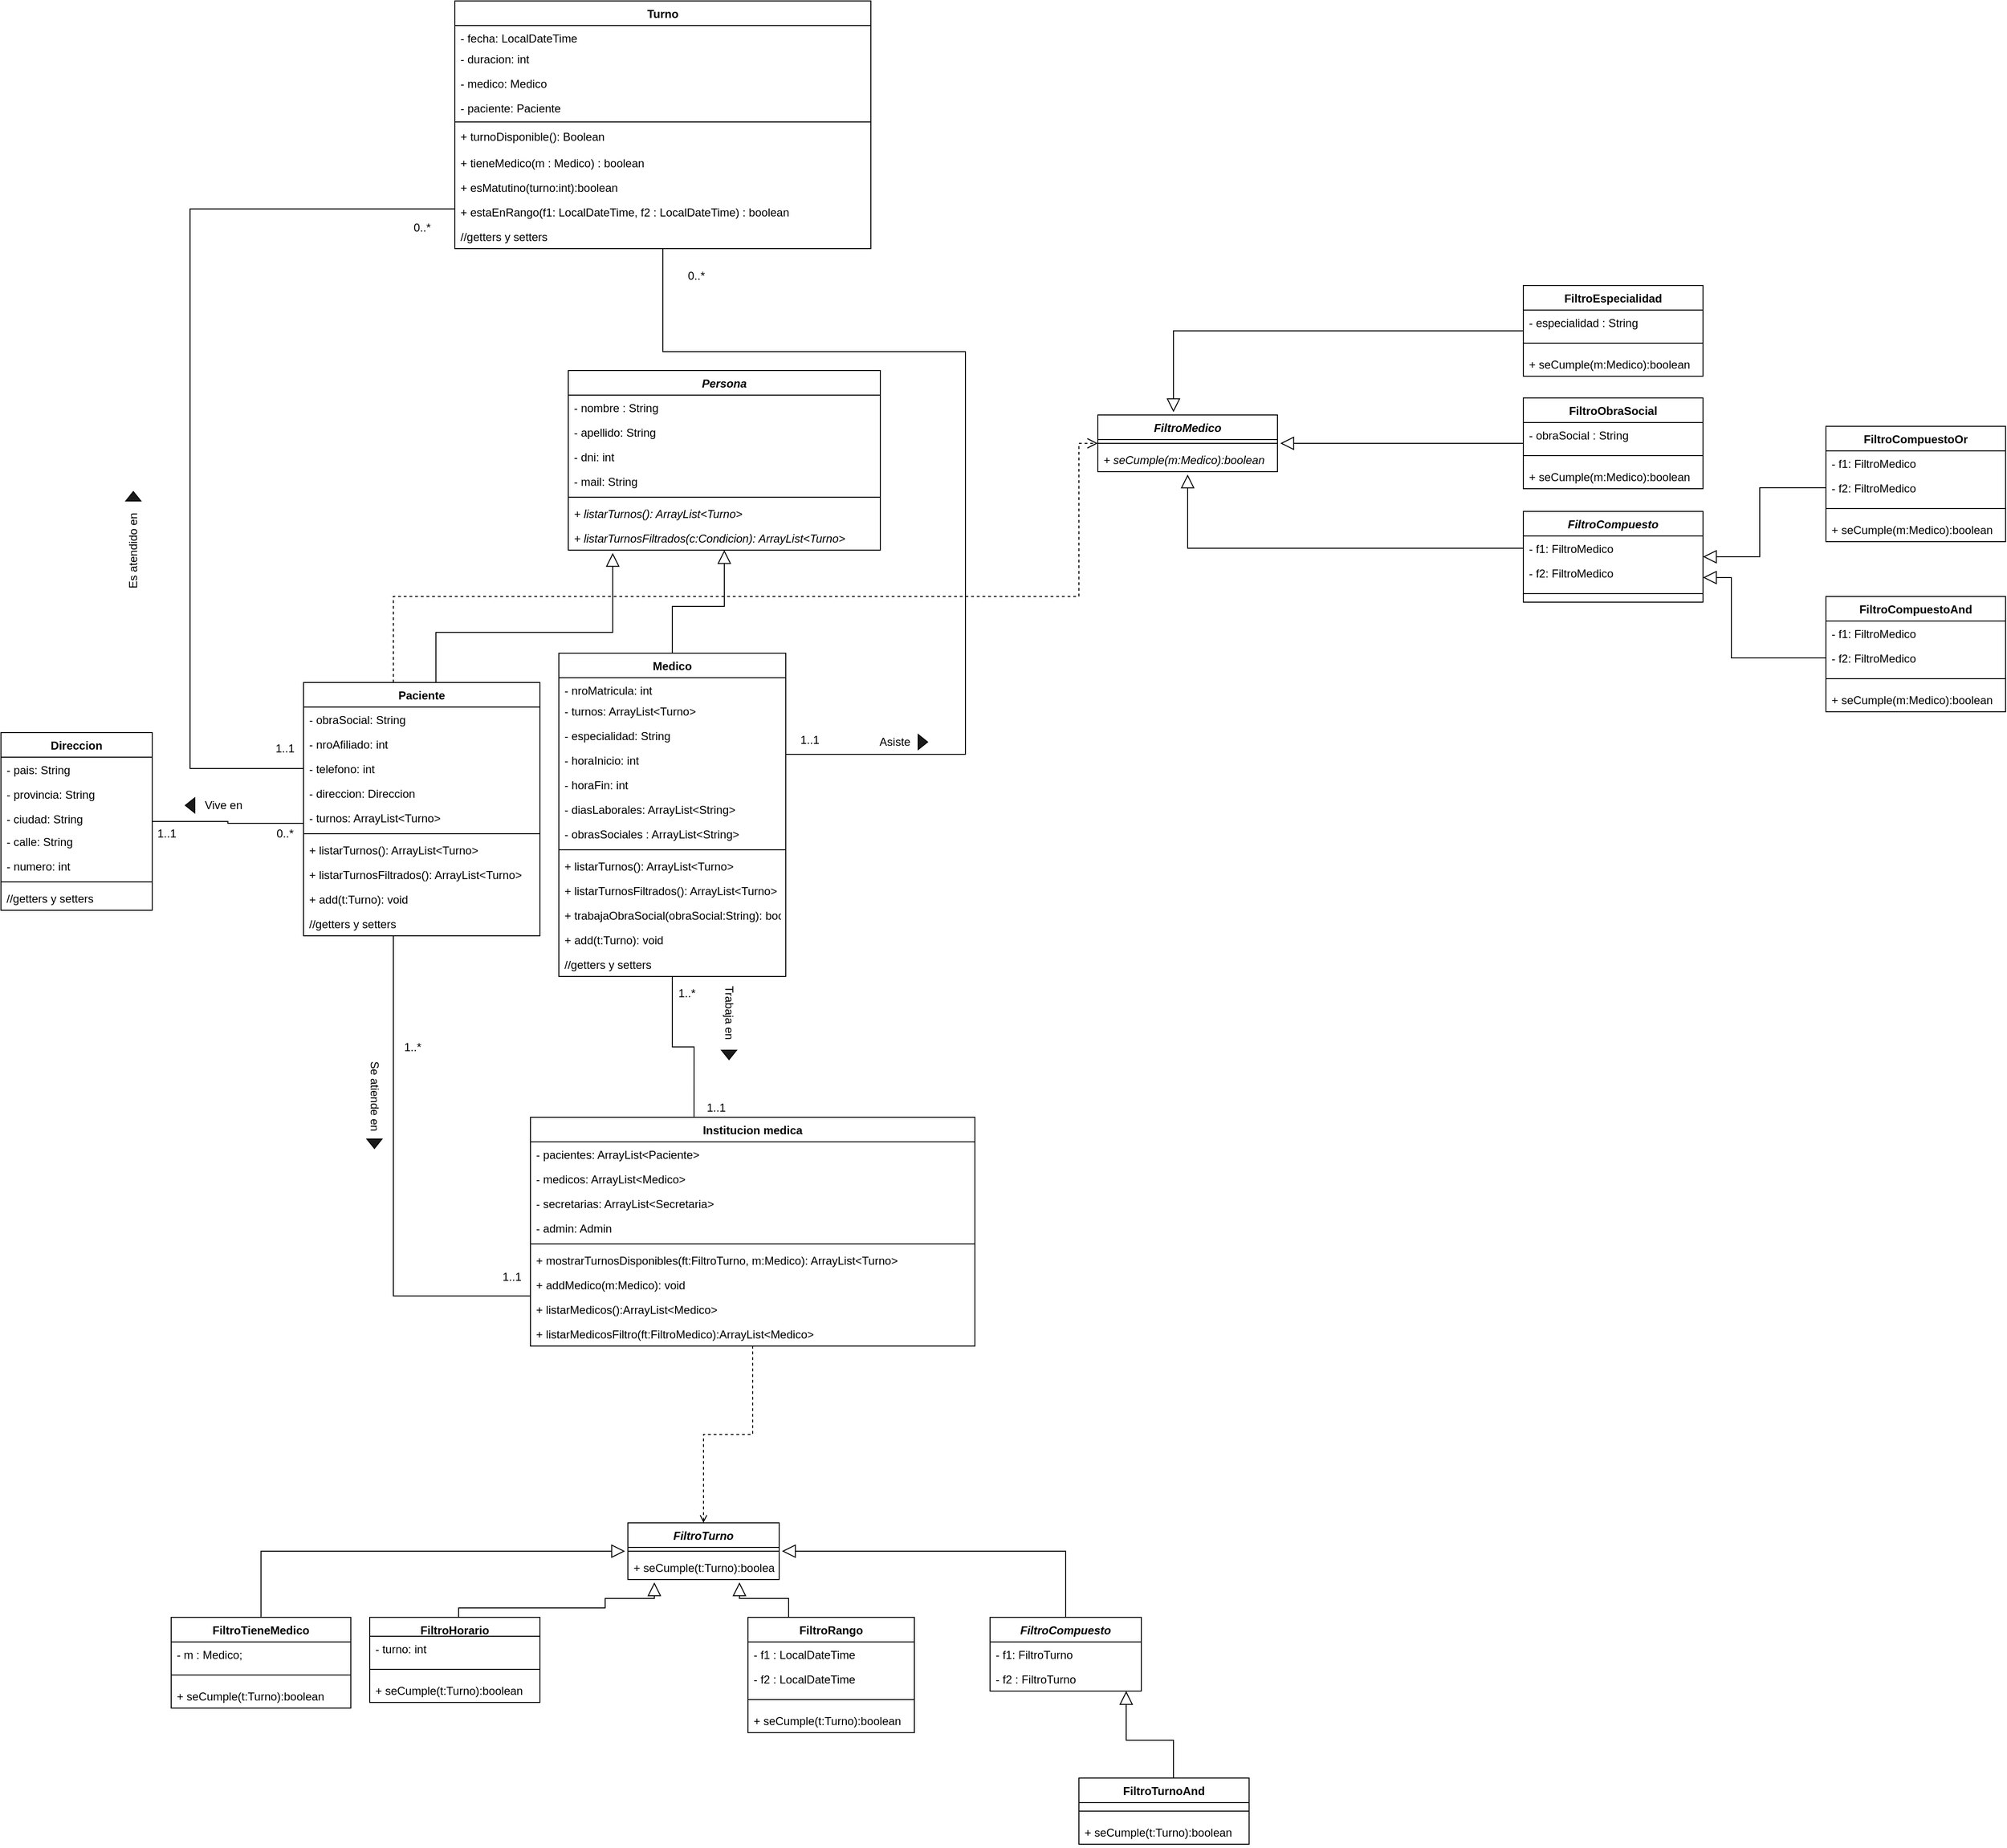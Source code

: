 <mxfile version="19.0.0" type="device"><diagram id="cJiB-IDNyukGRWWoUeCB" name="Page-1"><mxGraphModel dx="868" dy="2763" grid="1" gridSize="10" guides="1" tooltips="1" connect="1" arrows="1" fold="1" page="1" pageScale="1" pageWidth="827" pageHeight="1169" math="0" shadow="0"><root><mxCell id="0"/><mxCell id="1" parent="0"/><mxCell id="bjw7EigKo9_n3ye77Zrh-1" style="edgeStyle=orthogonalEdgeStyle;rounded=0;orthogonalLoop=1;jettySize=auto;html=1;endArrow=none;endFill=0;" edge="1" parent="1" source="bjw7EigKo9_n3ye77Zrh-3" target="bjw7EigKo9_n3ye77Zrh-27"><mxGeometry relative="1" as="geometry"><Array as="points"><mxPoint x="425" y="90"/></Array></mxGeometry></mxCell><mxCell id="bjw7EigKo9_n3ye77Zrh-2" style="edgeStyle=orthogonalEdgeStyle;rounded=0;orthogonalLoop=1;jettySize=auto;html=1;startArrow=none;startFill=0;endArrow=open;endFill=0;endSize=9;sourcePerimeterSpacing=0;targetPerimeterSpacing=0;strokeWidth=1;dashed=1;" edge="1" parent="1" source="bjw7EigKo9_n3ye77Zrh-3" target="bjw7EigKo9_n3ye77Zrh-98"><mxGeometry relative="1" as="geometry"><Array as="points"><mxPoint x="425" y="-650"/><mxPoint x="1150" y="-650"/><mxPoint x="1150" y="-812"/></Array></mxGeometry></mxCell><mxCell id="bjw7EigKo9_n3ye77Zrh-3" value="Paciente" style="swimlane;fontStyle=1;align=center;verticalAlign=top;childLayout=stackLayout;horizontal=1;startSize=26;horizontalStack=0;resizeParent=1;resizeParentMax=0;resizeLast=0;collapsible=1;marginBottom=0;" vertex="1" parent="1"><mxGeometry x="330" y="-559" width="250" height="268" as="geometry"/></mxCell><mxCell id="bjw7EigKo9_n3ye77Zrh-4" value="- obraSocial: String" style="text;strokeColor=none;fillColor=none;align=left;verticalAlign=top;spacingLeft=4;spacingRight=4;overflow=hidden;rotatable=0;points=[[0,0.5],[1,0.5]];portConstraint=eastwest;" vertex="1" parent="bjw7EigKo9_n3ye77Zrh-3"><mxGeometry y="26" width="250" height="26" as="geometry"/></mxCell><mxCell id="bjw7EigKo9_n3ye77Zrh-5" value="- nroAfiliado: int" style="text;strokeColor=none;fillColor=none;align=left;verticalAlign=top;spacingLeft=4;spacingRight=4;overflow=hidden;rotatable=0;points=[[0,0.5],[1,0.5]];portConstraint=eastwest;" vertex="1" parent="bjw7EigKo9_n3ye77Zrh-3"><mxGeometry y="52" width="250" height="26" as="geometry"/></mxCell><mxCell id="bjw7EigKo9_n3ye77Zrh-6" value="- telefono: int" style="text;strokeColor=none;fillColor=none;align=left;verticalAlign=top;spacingLeft=4;spacingRight=4;overflow=hidden;rotatable=0;points=[[0,0.5],[1,0.5]];portConstraint=eastwest;" vertex="1" parent="bjw7EigKo9_n3ye77Zrh-3"><mxGeometry y="78" width="250" height="26" as="geometry"/></mxCell><mxCell id="bjw7EigKo9_n3ye77Zrh-7" value="- direccion: Direccion" style="text;strokeColor=none;fillColor=none;align=left;verticalAlign=top;spacingLeft=4;spacingRight=4;overflow=hidden;rotatable=0;points=[[0,0.5],[1,0.5]];portConstraint=eastwest;" vertex="1" parent="bjw7EigKo9_n3ye77Zrh-3"><mxGeometry y="104" width="250" height="26" as="geometry"/></mxCell><mxCell id="bjw7EigKo9_n3ye77Zrh-8" value="- turnos: ArrayList&lt;Turno&gt;" style="text;strokeColor=none;fillColor=none;align=left;verticalAlign=top;spacingLeft=4;spacingRight=4;overflow=hidden;rotatable=0;points=[[0,0.5],[1,0.5]];portConstraint=eastwest;" vertex="1" parent="bjw7EigKo9_n3ye77Zrh-3"><mxGeometry y="130" width="250" height="26" as="geometry"/></mxCell><mxCell id="bjw7EigKo9_n3ye77Zrh-9" value="" style="line;strokeWidth=1;fillColor=none;align=left;verticalAlign=middle;spacingTop=-1;spacingLeft=3;spacingRight=3;rotatable=0;labelPosition=right;points=[];portConstraint=eastwest;" vertex="1" parent="bjw7EigKo9_n3ye77Zrh-3"><mxGeometry y="156" width="250" height="8" as="geometry"/></mxCell><mxCell id="bjw7EigKo9_n3ye77Zrh-10" value="+ listarTurnos(): ArrayList&lt;Turno&gt;" style="text;strokeColor=none;fillColor=none;align=left;verticalAlign=top;spacingLeft=4;spacingRight=4;overflow=hidden;rotatable=0;points=[[0,0.5],[1,0.5]];portConstraint=eastwest;" vertex="1" parent="bjw7EigKo9_n3ye77Zrh-3"><mxGeometry y="164" width="250" height="26" as="geometry"/></mxCell><mxCell id="bjw7EigKo9_n3ye77Zrh-11" value="+ listarTurnosFiltrados(): ArrayList&lt;Turno&gt;" style="text;strokeColor=none;fillColor=none;align=left;verticalAlign=top;spacingLeft=4;spacingRight=4;overflow=hidden;rotatable=0;points=[[0,0.5],[1,0.5]];portConstraint=eastwest;" vertex="1" parent="bjw7EigKo9_n3ye77Zrh-3"><mxGeometry y="190" width="250" height="26" as="geometry"/></mxCell><mxCell id="bjw7EigKo9_n3ye77Zrh-16" value="+ add(t:Turno): void" style="text;strokeColor=none;fillColor=none;align=left;verticalAlign=top;spacingLeft=4;spacingRight=4;overflow=hidden;rotatable=0;points=[[0,0.5],[1,0.5]];portConstraint=eastwest;" vertex="1" parent="bjw7EigKo9_n3ye77Zrh-3"><mxGeometry y="216" width="250" height="26" as="geometry"/></mxCell><mxCell id="bjw7EigKo9_n3ye77Zrh-17" value="//getters y setters" style="text;strokeColor=none;fillColor=none;align=left;verticalAlign=top;spacingLeft=4;spacingRight=4;overflow=hidden;rotatable=0;points=[[0,0.5],[1,0.5]];portConstraint=eastwest;" vertex="1" parent="bjw7EigKo9_n3ye77Zrh-3"><mxGeometry y="242" width="250" height="26" as="geometry"/></mxCell><mxCell id="bjw7EigKo9_n3ye77Zrh-18" style="edgeStyle=orthogonalEdgeStyle;rounded=0;orthogonalLoop=1;jettySize=auto;html=1;exitX=0.5;exitY=1;exitDx=0;exitDy=0;entryX=0.5;entryY=0;entryDx=0;entryDy=0;endArrow=none;endFill=0;startArrow=block;startFill=0;sourcePerimeterSpacing=3;startSize=12;" edge="1" parent="1" source="bjw7EigKo9_n3ye77Zrh-19" target="bjw7EigKo9_n3ye77Zrh-41"><mxGeometry relative="1" as="geometry"/></mxCell><mxCell id="bjw7EigKo9_n3ye77Zrh-19" value="Persona" style="swimlane;fontStyle=3;align=center;verticalAlign=top;childLayout=stackLayout;horizontal=1;startSize=26;horizontalStack=0;resizeParent=1;resizeParentMax=0;resizeLast=0;collapsible=1;marginBottom=0;" vertex="1" parent="1"><mxGeometry x="610" y="-889" width="330" height="190" as="geometry"/></mxCell><mxCell id="bjw7EigKo9_n3ye77Zrh-20" value="- nombre : String" style="text;strokeColor=none;fillColor=none;align=left;verticalAlign=top;spacingLeft=4;spacingRight=4;overflow=hidden;rotatable=0;points=[[0,0.5],[1,0.5]];portConstraint=eastwest;" vertex="1" parent="bjw7EigKo9_n3ye77Zrh-19"><mxGeometry y="26" width="330" height="26" as="geometry"/></mxCell><mxCell id="bjw7EigKo9_n3ye77Zrh-21" value="- apellido: String" style="text;strokeColor=none;fillColor=none;align=left;verticalAlign=top;spacingLeft=4;spacingRight=4;overflow=hidden;rotatable=0;points=[[0,0.5],[1,0.5]];portConstraint=eastwest;" vertex="1" parent="bjw7EigKo9_n3ye77Zrh-19"><mxGeometry y="52" width="330" height="26" as="geometry"/></mxCell><mxCell id="bjw7EigKo9_n3ye77Zrh-22" value="- dni: int" style="text;strokeColor=none;fillColor=none;align=left;verticalAlign=top;spacingLeft=4;spacingRight=4;overflow=hidden;rotatable=0;points=[[0,0.5],[1,0.5]];portConstraint=eastwest;" vertex="1" parent="bjw7EigKo9_n3ye77Zrh-19"><mxGeometry y="78" width="330" height="26" as="geometry"/></mxCell><mxCell id="bjw7EigKo9_n3ye77Zrh-23" value="- mail: String" style="text;strokeColor=none;fillColor=none;align=left;verticalAlign=top;spacingLeft=4;spacingRight=4;overflow=hidden;rotatable=0;points=[[0,0.5],[1,0.5]];portConstraint=eastwest;" vertex="1" parent="bjw7EigKo9_n3ye77Zrh-19"><mxGeometry y="104" width="330" height="26" as="geometry"/></mxCell><mxCell id="bjw7EigKo9_n3ye77Zrh-24" value="" style="line;strokeWidth=1;fillColor=none;align=left;verticalAlign=middle;spacingTop=-1;spacingLeft=3;spacingRight=3;rotatable=0;labelPosition=right;points=[];portConstraint=eastwest;" vertex="1" parent="bjw7EigKo9_n3ye77Zrh-19"><mxGeometry y="130" width="330" height="8" as="geometry"/></mxCell><mxCell id="bjw7EigKo9_n3ye77Zrh-25" value="+ listarTurnos(): ArrayList&lt;Turno&gt;" style="text;strokeColor=none;fillColor=none;align=left;verticalAlign=top;spacingLeft=4;spacingRight=4;overflow=hidden;rotatable=0;points=[[0,0.5],[1,0.5]];portConstraint=eastwest;fontStyle=2" vertex="1" parent="bjw7EigKo9_n3ye77Zrh-19"><mxGeometry y="138" width="330" height="26" as="geometry"/></mxCell><mxCell id="bjw7EigKo9_n3ye77Zrh-26" value="+ listarTurnosFiltrados(c:Condicion): ArrayList&lt;Turno&gt;" style="text;strokeColor=none;fillColor=none;align=left;verticalAlign=top;spacingLeft=4;spacingRight=4;overflow=hidden;rotatable=0;points=[[0,0.5],[1,0.5]];portConstraint=eastwest;fontStyle=2" vertex="1" parent="bjw7EigKo9_n3ye77Zrh-19"><mxGeometry y="164" width="330" height="26" as="geometry"/></mxCell><mxCell id="bjw7EigKo9_n3ye77Zrh-27" value="Institucion medica" style="swimlane;fontStyle=1;align=center;verticalAlign=top;childLayout=stackLayout;horizontal=1;startSize=26;horizontalStack=0;resizeParent=1;resizeParentMax=0;resizeLast=0;collapsible=1;marginBottom=0;" vertex="1" parent="1"><mxGeometry x="570" y="-99" width="470" height="242" as="geometry"><mxRectangle x="500" y="140" width="140" height="26" as="alternateBounds"/></mxGeometry></mxCell><mxCell id="bjw7EigKo9_n3ye77Zrh-28" value="- pacientes: ArrayList&lt;Paciente&gt;" style="text;strokeColor=none;fillColor=none;align=left;verticalAlign=top;spacingLeft=4;spacingRight=4;overflow=hidden;rotatable=0;points=[[0,0.5],[1,0.5]];portConstraint=eastwest;" vertex="1" parent="bjw7EigKo9_n3ye77Zrh-27"><mxGeometry y="26" width="470" height="26" as="geometry"/></mxCell><mxCell id="bjw7EigKo9_n3ye77Zrh-29" value="- medicos: ArrayList&lt;Medico&gt;" style="text;strokeColor=none;fillColor=none;align=left;verticalAlign=top;spacingLeft=4;spacingRight=4;overflow=hidden;rotatable=0;points=[[0,0.5],[1,0.5]];portConstraint=eastwest;" vertex="1" parent="bjw7EigKo9_n3ye77Zrh-27"><mxGeometry y="52" width="470" height="26" as="geometry"/></mxCell><mxCell id="bjw7EigKo9_n3ye77Zrh-30" value="- secretarias: ArrayList&lt;Secretaria&gt;" style="text;strokeColor=none;fillColor=none;align=left;verticalAlign=top;spacingLeft=4;spacingRight=4;overflow=hidden;rotatable=0;points=[[0,0.5],[1,0.5]];portConstraint=eastwest;" vertex="1" parent="bjw7EigKo9_n3ye77Zrh-27"><mxGeometry y="78" width="470" height="26" as="geometry"/></mxCell><mxCell id="bjw7EigKo9_n3ye77Zrh-31" value="- admin: Admin" style="text;strokeColor=none;fillColor=none;align=left;verticalAlign=top;spacingLeft=4;spacingRight=4;overflow=hidden;rotatable=0;points=[[0,0.5],[1,0.5]];portConstraint=eastwest;" vertex="1" parent="bjw7EigKo9_n3ye77Zrh-27"><mxGeometry y="104" width="470" height="26" as="geometry"/></mxCell><mxCell id="bjw7EigKo9_n3ye77Zrh-32" value="" style="line;strokeWidth=1;fillColor=none;align=left;verticalAlign=middle;spacingTop=-1;spacingLeft=3;spacingRight=3;rotatable=0;labelPosition=right;points=[];portConstraint=eastwest;" vertex="1" parent="bjw7EigKo9_n3ye77Zrh-27"><mxGeometry y="130" width="470" height="8" as="geometry"/></mxCell><mxCell id="bjw7EigKo9_n3ye77Zrh-34" value="+ mostrarTurnosDisponibles(ft:FiltroTurno, m:Medico): ArrayList&lt;Turno&gt;" style="text;strokeColor=none;fillColor=none;align=left;verticalAlign=top;spacingLeft=4;spacingRight=4;overflow=hidden;rotatable=0;points=[[0,0.5],[1,0.5]];portConstraint=eastwest;" vertex="1" parent="bjw7EigKo9_n3ye77Zrh-27"><mxGeometry y="138" width="470" height="26" as="geometry"/></mxCell><mxCell id="bjw7EigKo9_n3ye77Zrh-35" value="+ addMedico(m:Medico): void" style="text;strokeColor=none;fillColor=none;align=left;verticalAlign=top;spacingLeft=4;spacingRight=4;overflow=hidden;rotatable=0;points=[[0,0.5],[1,0.5]];portConstraint=eastwest;" vertex="1" parent="bjw7EigKo9_n3ye77Zrh-27"><mxGeometry y="164" width="470" height="26" as="geometry"/></mxCell><mxCell id="bjw7EigKo9_n3ye77Zrh-37" value="+ listarMedicos():ArrayList&lt;Medico&gt;" style="text;strokeColor=none;fillColor=none;align=left;verticalAlign=top;spacingLeft=4;spacingRight=4;overflow=hidden;rotatable=0;points=[[0,0.5],[1,0.5]];portConstraint=eastwest;" vertex="1" parent="bjw7EigKo9_n3ye77Zrh-27"><mxGeometry y="190" width="470" height="26" as="geometry"/></mxCell><mxCell id="bjw7EigKo9_n3ye77Zrh-38" value="+ listarMedicosFiltro(ft:FiltroMedico):ArrayList&lt;Medico&gt;" style="text;strokeColor=none;fillColor=none;align=left;verticalAlign=top;spacingLeft=4;spacingRight=4;overflow=hidden;rotatable=0;points=[[0,0.5],[1,0.5]];portConstraint=eastwest;" vertex="1" parent="bjw7EigKo9_n3ye77Zrh-27"><mxGeometry y="216" width="470" height="26" as="geometry"/></mxCell><mxCell id="bjw7EigKo9_n3ye77Zrh-40" style="edgeStyle=orthogonalEdgeStyle;rounded=0;orthogonalLoop=1;jettySize=auto;html=1;endArrow=none;endFill=0;entryX=0.368;entryY=0;entryDx=0;entryDy=0;entryPerimeter=0;" edge="1" parent="1" source="bjw7EigKo9_n3ye77Zrh-41" target="bjw7EigKo9_n3ye77Zrh-27"><mxGeometry relative="1" as="geometry"><mxPoint x="710" y="-149" as="targetPoint"/></mxGeometry></mxCell><mxCell id="bjw7EigKo9_n3ye77Zrh-41" value="Medico" style="swimlane;fontStyle=1;align=center;verticalAlign=top;childLayout=stackLayout;horizontal=1;startSize=26;horizontalStack=0;resizeParent=1;resizeParentMax=0;resizeLast=0;collapsible=1;marginBottom=0;" vertex="1" parent="1"><mxGeometry x="600" y="-590" width="240" height="342" as="geometry"/></mxCell><mxCell id="bjw7EigKo9_n3ye77Zrh-42" value="- nroMatricula: int" style="text;strokeColor=none;fillColor=none;align=left;verticalAlign=top;spacingLeft=4;spacingRight=4;overflow=hidden;rotatable=0;points=[[0,0.5],[1,0.5]];portConstraint=eastwest;" vertex="1" parent="bjw7EigKo9_n3ye77Zrh-41"><mxGeometry y="26" width="240" height="22" as="geometry"/></mxCell><mxCell id="bjw7EigKo9_n3ye77Zrh-43" value="- turnos: ArrayList&lt;Turno&gt;" style="text;strokeColor=none;fillColor=none;align=left;verticalAlign=top;spacingLeft=4;spacingRight=4;overflow=hidden;rotatable=0;points=[[0,0.5],[1,0.5]];portConstraint=eastwest;" vertex="1" parent="bjw7EigKo9_n3ye77Zrh-41"><mxGeometry y="48" width="240" height="26" as="geometry"/></mxCell><mxCell id="bjw7EigKo9_n3ye77Zrh-44" value="- especialidad: String" style="text;strokeColor=none;fillColor=none;align=left;verticalAlign=top;spacingLeft=4;spacingRight=4;overflow=hidden;rotatable=0;points=[[0,0.5],[1,0.5]];portConstraint=eastwest;" vertex="1" parent="bjw7EigKo9_n3ye77Zrh-41"><mxGeometry y="74" width="240" height="26" as="geometry"/></mxCell><mxCell id="bjw7EigKo9_n3ye77Zrh-45" value="- horaInicio: int" style="text;strokeColor=none;fillColor=none;align=left;verticalAlign=top;spacingLeft=4;spacingRight=4;overflow=hidden;rotatable=0;points=[[0,0.5],[1,0.5]];portConstraint=eastwest;" vertex="1" parent="bjw7EigKo9_n3ye77Zrh-41"><mxGeometry y="100" width="240" height="26" as="geometry"/></mxCell><mxCell id="bjw7EigKo9_n3ye77Zrh-46" value="- horaFin: int" style="text;strokeColor=none;fillColor=none;align=left;verticalAlign=top;spacingLeft=4;spacingRight=4;overflow=hidden;rotatable=0;points=[[0,0.5],[1,0.5]];portConstraint=eastwest;" vertex="1" parent="bjw7EigKo9_n3ye77Zrh-41"><mxGeometry y="126" width="240" height="26" as="geometry"/></mxCell><mxCell id="bjw7EigKo9_n3ye77Zrh-47" value="- diasLaborales: ArrayList&lt;String&gt;" style="text;strokeColor=none;fillColor=none;align=left;verticalAlign=top;spacingLeft=4;spacingRight=4;overflow=hidden;rotatable=0;points=[[0,0.5],[1,0.5]];portConstraint=eastwest;" vertex="1" parent="bjw7EigKo9_n3ye77Zrh-41"><mxGeometry y="152" width="240" height="26" as="geometry"/></mxCell><mxCell id="bjw7EigKo9_n3ye77Zrh-48" value="- obrasSociales : ArrayList&lt;String&gt;" style="text;strokeColor=none;fillColor=none;align=left;verticalAlign=top;spacingLeft=4;spacingRight=4;overflow=hidden;rotatable=0;points=[[0,0.5],[1,0.5]];portConstraint=eastwest;" vertex="1" parent="bjw7EigKo9_n3ye77Zrh-41"><mxGeometry y="178" width="240" height="26" as="geometry"/></mxCell><mxCell id="bjw7EigKo9_n3ye77Zrh-49" value="" style="line;strokeWidth=1;fillColor=none;align=left;verticalAlign=middle;spacingTop=-1;spacingLeft=3;spacingRight=3;rotatable=0;labelPosition=right;points=[];portConstraint=eastwest;" vertex="1" parent="bjw7EigKo9_n3ye77Zrh-41"><mxGeometry y="204" width="240" height="8" as="geometry"/></mxCell><mxCell id="bjw7EigKo9_n3ye77Zrh-50" value="+ listarTurnos(): ArrayList&lt;Turno&gt;" style="text;strokeColor=none;fillColor=none;align=left;verticalAlign=top;spacingLeft=4;spacingRight=4;overflow=hidden;rotatable=0;points=[[0,0.5],[1,0.5]];portConstraint=eastwest;" vertex="1" parent="bjw7EigKo9_n3ye77Zrh-41"><mxGeometry y="212" width="240" height="26" as="geometry"/></mxCell><mxCell id="bjw7EigKo9_n3ye77Zrh-51" value="+ listarTurnosFiltrados(): ArrayList&lt;Turno&gt;" style="text;strokeColor=none;fillColor=none;align=left;verticalAlign=top;spacingLeft=4;spacingRight=4;overflow=hidden;rotatable=0;points=[[0,0.5],[1,0.5]];portConstraint=eastwest;" vertex="1" parent="bjw7EigKo9_n3ye77Zrh-41"><mxGeometry y="238" width="240" height="26" as="geometry"/></mxCell><mxCell id="bjw7EigKo9_n3ye77Zrh-52" value="+ trabajaObraSocial(obraSocial:String): boolean" style="text;strokeColor=none;fillColor=none;align=left;verticalAlign=top;spacingLeft=4;spacingRight=4;overflow=hidden;rotatable=0;points=[[0,0.5],[1,0.5]];portConstraint=eastwest;" vertex="1" parent="bjw7EigKo9_n3ye77Zrh-41"><mxGeometry y="264" width="240" height="26" as="geometry"/></mxCell><mxCell id="bjw7EigKo9_n3ye77Zrh-53" value="+ add(t:Turno): void" style="text;strokeColor=none;fillColor=none;align=left;verticalAlign=top;spacingLeft=4;spacingRight=4;overflow=hidden;rotatable=0;points=[[0,0.5],[1,0.5]];portConstraint=eastwest;" vertex="1" parent="bjw7EigKo9_n3ye77Zrh-41"><mxGeometry y="290" width="240" height="26" as="geometry"/></mxCell><mxCell id="bjw7EigKo9_n3ye77Zrh-54" value="//getters y setters" style="text;strokeColor=none;fillColor=none;align=left;verticalAlign=top;spacingLeft=4;spacingRight=4;overflow=hidden;rotatable=0;points=[[0,0.5],[1,0.5]];portConstraint=eastwest;" vertex="1" parent="bjw7EigKo9_n3ye77Zrh-41"><mxGeometry y="316" width="240" height="26" as="geometry"/></mxCell><mxCell id="bjw7EigKo9_n3ye77Zrh-74" style="edgeStyle=orthogonalEdgeStyle;rounded=0;orthogonalLoop=1;jettySize=auto;html=1;startArrow=none;startFill=0;endArrow=none;endFill=0;endSize=13;" edge="1" parent="1" source="bjw7EigKo9_n3ye77Zrh-75" target="bjw7EigKo9_n3ye77Zrh-3"><mxGeometry relative="1" as="geometry"><Array as="points"><mxPoint x="250" y="-412"/><mxPoint x="250" y="-410"/></Array></mxGeometry></mxCell><mxCell id="bjw7EigKo9_n3ye77Zrh-75" value="Direccion" style="swimlane;fontStyle=1;align=center;verticalAlign=top;childLayout=stackLayout;horizontal=1;startSize=26;horizontalStack=0;resizeParent=1;resizeParentMax=0;resizeLast=0;collapsible=1;marginBottom=0;" vertex="1" parent="1"><mxGeometry x="10" y="-506" width="160" height="188" as="geometry"/></mxCell><mxCell id="bjw7EigKo9_n3ye77Zrh-76" value="- pais: String" style="text;strokeColor=none;fillColor=none;align=left;verticalAlign=top;spacingLeft=4;spacingRight=4;overflow=hidden;rotatable=0;points=[[0,0.5],[1,0.5]];portConstraint=eastwest;" vertex="1" parent="bjw7EigKo9_n3ye77Zrh-75"><mxGeometry y="26" width="160" height="26" as="geometry"/></mxCell><mxCell id="bjw7EigKo9_n3ye77Zrh-77" value="- provincia: String" style="text;strokeColor=none;fillColor=none;align=left;verticalAlign=top;spacingLeft=4;spacingRight=4;overflow=hidden;rotatable=0;points=[[0,0.5],[1,0.5]];portConstraint=eastwest;" vertex="1" parent="bjw7EigKo9_n3ye77Zrh-75"><mxGeometry y="52" width="160" height="26" as="geometry"/></mxCell><mxCell id="bjw7EigKo9_n3ye77Zrh-78" value="- ciudad: String" style="text;strokeColor=none;fillColor=none;align=left;verticalAlign=top;spacingLeft=4;spacingRight=4;overflow=hidden;rotatable=0;points=[[0,0.5],[1,0.5]];portConstraint=eastwest;" vertex="1" parent="bjw7EigKo9_n3ye77Zrh-75"><mxGeometry y="78" width="160" height="24" as="geometry"/></mxCell><mxCell id="bjw7EigKo9_n3ye77Zrh-79" value="- calle: String" style="text;strokeColor=none;fillColor=none;align=left;verticalAlign=top;spacingLeft=4;spacingRight=4;overflow=hidden;rotatable=0;points=[[0,0.5],[1,0.5]];portConstraint=eastwest;" vertex="1" parent="bjw7EigKo9_n3ye77Zrh-75"><mxGeometry y="102" width="160" height="26" as="geometry"/></mxCell><mxCell id="bjw7EigKo9_n3ye77Zrh-80" value="- numero: int" style="text;strokeColor=none;fillColor=none;align=left;verticalAlign=top;spacingLeft=4;spacingRight=4;overflow=hidden;rotatable=0;points=[[0,0.5],[1,0.5]];portConstraint=eastwest;" vertex="1" parent="bjw7EigKo9_n3ye77Zrh-75"><mxGeometry y="128" width="160" height="26" as="geometry"/></mxCell><mxCell id="bjw7EigKo9_n3ye77Zrh-81" value="" style="line;strokeWidth=1;fillColor=none;align=left;verticalAlign=middle;spacingTop=-1;spacingLeft=3;spacingRight=3;rotatable=0;labelPosition=right;points=[];portConstraint=eastwest;" vertex="1" parent="bjw7EigKo9_n3ye77Zrh-75"><mxGeometry y="154" width="160" height="8" as="geometry"/></mxCell><mxCell id="bjw7EigKo9_n3ye77Zrh-82" value="//getters y setters" style="text;strokeColor=none;fillColor=none;align=left;verticalAlign=top;spacingLeft=4;spacingRight=4;overflow=hidden;rotatable=0;points=[[0,0.5],[1,0.5]];portConstraint=eastwest;" vertex="1" parent="bjw7EigKo9_n3ye77Zrh-75"><mxGeometry y="162" width="160" height="26" as="geometry"/></mxCell><mxCell id="bjw7EigKo9_n3ye77Zrh-83" value="Turno" style="swimlane;fontStyle=1;align=center;verticalAlign=top;childLayout=stackLayout;horizontal=1;startSize=26;horizontalStack=0;resizeParent=1;resizeParentMax=0;resizeLast=0;collapsible=1;marginBottom=0;" vertex="1" parent="1"><mxGeometry x="490" y="-1280" width="440" height="262" as="geometry"><mxRectangle x="1140" y="610" width="70" height="26" as="alternateBounds"/></mxGeometry></mxCell><mxCell id="bjw7EigKo9_n3ye77Zrh-84" value="- fecha: LocalDateTime" style="text;strokeColor=none;fillColor=none;align=left;verticalAlign=top;spacingLeft=4;spacingRight=4;overflow=hidden;rotatable=0;points=[[0,0.5],[1,0.5]];portConstraint=eastwest;" vertex="1" parent="bjw7EigKo9_n3ye77Zrh-83"><mxGeometry y="26" width="440" height="22" as="geometry"/></mxCell><mxCell id="bjw7EigKo9_n3ye77Zrh-85" value="- duracion: int" style="text;strokeColor=none;fillColor=none;align=left;verticalAlign=top;spacingLeft=4;spacingRight=4;overflow=hidden;rotatable=0;points=[[0,0.5],[1,0.5]];portConstraint=eastwest;" vertex="1" parent="bjw7EigKo9_n3ye77Zrh-83"><mxGeometry y="48" width="440" height="26" as="geometry"/></mxCell><mxCell id="bjw7EigKo9_n3ye77Zrh-86" value="- medico: Medico" style="text;strokeColor=none;fillColor=none;align=left;verticalAlign=top;spacingLeft=4;spacingRight=4;overflow=hidden;rotatable=0;points=[[0,0.5],[1,0.5]];portConstraint=eastwest;" vertex="1" parent="bjw7EigKo9_n3ye77Zrh-83"><mxGeometry y="74" width="440" height="26" as="geometry"/></mxCell><mxCell id="bjw7EigKo9_n3ye77Zrh-87" value="- paciente: Paciente" style="text;strokeColor=none;fillColor=none;align=left;verticalAlign=top;spacingLeft=4;spacingRight=4;overflow=hidden;rotatable=0;points=[[0,0.5],[1,0.5]];portConstraint=eastwest;" vertex="1" parent="bjw7EigKo9_n3ye77Zrh-83"><mxGeometry y="100" width="440" height="26" as="geometry"/></mxCell><mxCell id="bjw7EigKo9_n3ye77Zrh-88" value="" style="line;strokeWidth=1;fillColor=none;align=left;verticalAlign=middle;spacingTop=-1;spacingLeft=3;spacingRight=3;rotatable=0;labelPosition=right;points=[];portConstraint=eastwest;" vertex="1" parent="bjw7EigKo9_n3ye77Zrh-83"><mxGeometry y="126" width="440" height="4" as="geometry"/></mxCell><mxCell id="bjw7EigKo9_n3ye77Zrh-89" value="+ turnoDisponible(): Boolean" style="text;strokeColor=none;fillColor=none;align=left;verticalAlign=top;spacingLeft=4;spacingRight=4;overflow=hidden;rotatable=0;points=[[0,0.5],[1,0.5]];portConstraint=eastwest;" vertex="1" parent="bjw7EigKo9_n3ye77Zrh-83"><mxGeometry y="130" width="440" height="28" as="geometry"/></mxCell><mxCell id="bjw7EigKo9_n3ye77Zrh-90" value="+ tieneMedico(m : Medico) : boolean" style="text;strokeColor=none;fillColor=none;align=left;verticalAlign=top;spacingLeft=4;spacingRight=4;overflow=hidden;rotatable=0;points=[[0,0.5],[1,0.5]];portConstraint=eastwest;" vertex="1" parent="bjw7EigKo9_n3ye77Zrh-83"><mxGeometry y="158" width="440" height="26" as="geometry"/></mxCell><mxCell id="bjw7EigKo9_n3ye77Zrh-91" value="+ esMatutino(turno:int):boolean" style="text;strokeColor=none;fillColor=none;align=left;verticalAlign=top;spacingLeft=4;spacingRight=4;overflow=hidden;rotatable=0;points=[[0,0.5],[1,0.5]];portConstraint=eastwest;" vertex="1" parent="bjw7EigKo9_n3ye77Zrh-83"><mxGeometry y="184" width="440" height="26" as="geometry"/></mxCell><mxCell id="bjw7EigKo9_n3ye77Zrh-92" value="+ estaEnRango(f1: LocalDateTime, f2 : LocalDateTime) : boolean" style="text;strokeColor=none;fillColor=none;align=left;verticalAlign=top;spacingLeft=4;spacingRight=4;overflow=hidden;rotatable=0;points=[[0,0.5],[1,0.5]];portConstraint=eastwest;" vertex="1" parent="bjw7EigKo9_n3ye77Zrh-83"><mxGeometry y="210" width="440" height="26" as="geometry"/></mxCell><mxCell id="bjw7EigKo9_n3ye77Zrh-93" value="//getters y setters" style="text;strokeColor=none;fillColor=none;align=left;verticalAlign=top;spacingLeft=4;spacingRight=4;overflow=hidden;rotatable=0;points=[[0,0.5],[1,0.5]];portConstraint=eastwest;" vertex="1" parent="bjw7EigKo9_n3ye77Zrh-83"><mxGeometry y="236" width="440" height="26" as="geometry"/></mxCell><mxCell id="bjw7EigKo9_n3ye77Zrh-94" style="edgeStyle=orthogonalEdgeStyle;rounded=0;orthogonalLoop=1;jettySize=auto;html=1;endArrow=none;endFill=0;startArrow=block;startFill=0;sourcePerimeterSpacing=3;startSize=12;" edge="1" parent="1" source="bjw7EigKo9_n3ye77Zrh-19" target="bjw7EigKo9_n3ye77Zrh-3"><mxGeometry relative="1" as="geometry"><mxPoint x="460" y="-590" as="targetPoint"/><Array as="points"><mxPoint x="657" y="-612"/><mxPoint x="470" y="-612"/></Array></mxGeometry></mxCell><mxCell id="bjw7EigKo9_n3ye77Zrh-95" style="edgeStyle=orthogonalEdgeStyle;rounded=0;orthogonalLoop=1;jettySize=auto;html=1;endArrow=none;endFill=0;startArrow=block;startFill=0;sourcePerimeterSpacing=3;startSize=12;" edge="1" parent="1" source="bjw7EigKo9_n3ye77Zrh-98" target="bjw7EigKo9_n3ye77Zrh-101"><mxGeometry relative="1" as="geometry"><Array as="points"><mxPoint x="1250" y="-931"/></Array></mxGeometry></mxCell><mxCell id="bjw7EigKo9_n3ye77Zrh-96" style="edgeStyle=orthogonalEdgeStyle;rounded=0;orthogonalLoop=1;jettySize=auto;html=1;endArrow=none;endFill=0;startArrow=block;startFill=0;sourcePerimeterSpacing=3;startSize=12;" edge="1" parent="1" source="bjw7EigKo9_n3ye77Zrh-98" target="bjw7EigKo9_n3ye77Zrh-105"><mxGeometry relative="1" as="geometry"/></mxCell><mxCell id="bjw7EigKo9_n3ye77Zrh-97" style="edgeStyle=orthogonalEdgeStyle;rounded=0;orthogonalLoop=1;jettySize=auto;html=1;endArrow=none;endFill=0;startArrow=block;startFill=0;sourcePerimeterSpacing=3;startSize=12;" edge="1" parent="1" source="bjw7EigKo9_n3ye77Zrh-98" target="bjw7EigKo9_n3ye77Zrh-110"><mxGeometry relative="1" as="geometry"/></mxCell><mxCell id="bjw7EigKo9_n3ye77Zrh-98" value="FiltroMedico" style="swimlane;fontStyle=3;align=center;verticalAlign=top;childLayout=stackLayout;horizontal=1;startSize=26;horizontalStack=0;resizeParent=1;resizeParentMax=0;resizeLast=0;collapsible=1;marginBottom=0;" vertex="1" parent="1"><mxGeometry x="1170" y="-842" width="190" height="60" as="geometry"/></mxCell><mxCell id="bjw7EigKo9_n3ye77Zrh-99" value="" style="line;strokeWidth=1;fillColor=none;align=left;verticalAlign=middle;spacingTop=-1;spacingLeft=3;spacingRight=3;rotatable=0;labelPosition=right;points=[];portConstraint=eastwest;" vertex="1" parent="bjw7EigKo9_n3ye77Zrh-98"><mxGeometry y="26" width="190" height="8" as="geometry"/></mxCell><mxCell id="bjw7EigKo9_n3ye77Zrh-100" value="+ seCumple(m:Medico):boolean" style="text;strokeColor=none;fillColor=none;align=left;verticalAlign=top;spacingLeft=4;spacingRight=4;overflow=hidden;rotatable=0;points=[[0,0.5],[1,0.5]];portConstraint=eastwest;fontStyle=2;labelBackgroundColor=none;" vertex="1" parent="bjw7EigKo9_n3ye77Zrh-98"><mxGeometry y="34" width="190" height="26" as="geometry"/></mxCell><mxCell id="bjw7EigKo9_n3ye77Zrh-101" value="FiltroEspecialidad" style="swimlane;fontStyle=1;align=center;verticalAlign=top;childLayout=stackLayout;horizontal=1;startSize=26;horizontalStack=0;resizeParent=1;resizeParentMax=0;resizeLast=0;collapsible=1;marginBottom=0;" vertex="1" parent="1"><mxGeometry x="1620" y="-979" width="190" height="96" as="geometry"/></mxCell><mxCell id="bjw7EigKo9_n3ye77Zrh-102" value="- especialidad : String" style="text;strokeColor=none;fillColor=none;align=left;verticalAlign=top;spacingLeft=4;spacingRight=4;overflow=hidden;rotatable=0;points=[[0,0.5],[1,0.5]];portConstraint=eastwest;fontStyle=0;labelBackgroundColor=none;" vertex="1" parent="bjw7EigKo9_n3ye77Zrh-101"><mxGeometry y="26" width="190" height="26" as="geometry"/></mxCell><mxCell id="bjw7EigKo9_n3ye77Zrh-103" value="" style="line;strokeWidth=1;fillColor=none;align=left;verticalAlign=middle;spacingTop=-1;spacingLeft=3;spacingRight=3;rotatable=0;labelPosition=right;points=[];portConstraint=eastwest;" vertex="1" parent="bjw7EigKo9_n3ye77Zrh-101"><mxGeometry y="52" width="190" height="18" as="geometry"/></mxCell><mxCell id="bjw7EigKo9_n3ye77Zrh-104" value="+ seCumple(m:Medico):boolean" style="text;strokeColor=none;fillColor=none;align=left;verticalAlign=top;spacingLeft=4;spacingRight=4;overflow=hidden;rotatable=0;points=[[0,0.5],[1,0.5]];portConstraint=eastwest;fontStyle=0;labelBackgroundColor=none;" vertex="1" parent="bjw7EigKo9_n3ye77Zrh-101"><mxGeometry y="70" width="190" height="26" as="geometry"/></mxCell><mxCell id="bjw7EigKo9_n3ye77Zrh-105" value="FiltroObraSocial" style="swimlane;fontStyle=1;align=center;verticalAlign=top;childLayout=stackLayout;horizontal=1;startSize=26;horizontalStack=0;resizeParent=1;resizeParentMax=0;resizeLast=0;collapsible=1;marginBottom=0;" vertex="1" parent="1"><mxGeometry x="1620" y="-860" width="190" height="96" as="geometry"/></mxCell><mxCell id="bjw7EigKo9_n3ye77Zrh-106" value="- obraSocial : String" style="text;strokeColor=none;fillColor=none;align=left;verticalAlign=top;spacingLeft=4;spacingRight=4;overflow=hidden;rotatable=0;points=[[0,0.5],[1,0.5]];portConstraint=eastwest;fontStyle=0;labelBackgroundColor=none;" vertex="1" parent="bjw7EigKo9_n3ye77Zrh-105"><mxGeometry y="26" width="190" height="26" as="geometry"/></mxCell><mxCell id="bjw7EigKo9_n3ye77Zrh-107" value="" style="line;strokeWidth=1;fillColor=none;align=left;verticalAlign=middle;spacingTop=-1;spacingLeft=3;spacingRight=3;rotatable=0;labelPosition=right;points=[];portConstraint=eastwest;" vertex="1" parent="bjw7EigKo9_n3ye77Zrh-105"><mxGeometry y="52" width="190" height="18" as="geometry"/></mxCell><mxCell id="bjw7EigKo9_n3ye77Zrh-108" value="+ seCumple(m:Medico):boolean" style="text;strokeColor=none;fillColor=none;align=left;verticalAlign=top;spacingLeft=4;spacingRight=4;overflow=hidden;rotatable=0;points=[[0,0.5],[1,0.5]];portConstraint=eastwest;fontStyle=0;labelBackgroundColor=none;" vertex="1" parent="bjw7EigKo9_n3ye77Zrh-105"><mxGeometry y="70" width="190" height="26" as="geometry"/></mxCell><mxCell id="bjw7EigKo9_n3ye77Zrh-109" value="FiltroCompuesto" style="swimlane;fontStyle=3;align=center;verticalAlign=top;childLayout=stackLayout;horizontal=1;startSize=26;horizontalStack=0;resizeParent=1;resizeParentMax=0;resizeLast=0;collapsible=1;marginBottom=0;" vertex="1" parent="1"><mxGeometry x="1620" y="-740" width="190" height="96" as="geometry"/></mxCell><mxCell id="bjw7EigKo9_n3ye77Zrh-110" value="- f1: FiltroMedico" style="text;strokeColor=none;fillColor=none;align=left;verticalAlign=top;spacingLeft=4;spacingRight=4;overflow=hidden;rotatable=0;points=[[0,0.5],[1,0.5]];portConstraint=eastwest;fontStyle=0;labelBackgroundColor=none;" vertex="1" parent="bjw7EigKo9_n3ye77Zrh-109"><mxGeometry y="26" width="190" height="26" as="geometry"/></mxCell><mxCell id="bjw7EigKo9_n3ye77Zrh-111" value="- f2: FiltroMedico" style="text;strokeColor=none;fillColor=none;align=left;verticalAlign=top;spacingLeft=4;spacingRight=4;overflow=hidden;rotatable=0;points=[[0,0.5],[1,0.5]];portConstraint=eastwest;fontStyle=0;labelBackgroundColor=none;" vertex="1" parent="bjw7EigKo9_n3ye77Zrh-109"><mxGeometry y="52" width="190" height="26" as="geometry"/></mxCell><mxCell id="bjw7EigKo9_n3ye77Zrh-112" value="" style="line;strokeWidth=1;fillColor=none;align=left;verticalAlign=middle;spacingTop=-1;spacingLeft=3;spacingRight=3;rotatable=0;labelPosition=right;points=[];portConstraint=eastwest;" vertex="1" parent="bjw7EigKo9_n3ye77Zrh-109"><mxGeometry y="78" width="190" height="18" as="geometry"/></mxCell><mxCell id="bjw7EigKo9_n3ye77Zrh-113" value="Se atiende en&amp;nbsp;" style="text;html=1;align=center;verticalAlign=middle;resizable=0;points=[];autosize=1;strokeColor=none;fillColor=none;rotation=90;" vertex="1" parent="1"><mxGeometry x="360" y="-130" width="90" height="20" as="geometry"/></mxCell><mxCell id="bjw7EigKo9_n3ye77Zrh-114" value="" style="triangle;whiteSpace=wrap;html=1;labelBackgroundColor=none;rotation=90;fillColor=#1A1A1A;" vertex="1" parent="1"><mxGeometry x="400" y="-79" width="10" height="16" as="geometry"/></mxCell><mxCell id="bjw7EigKo9_n3ye77Zrh-115" value="1..1" style="text;html=1;align=center;verticalAlign=middle;resizable=0;points=[];autosize=1;strokeColor=none;fillColor=none;" vertex="1" parent="1"><mxGeometry x="530" y="60" width="40" height="20" as="geometry"/></mxCell><mxCell id="bjw7EigKo9_n3ye77Zrh-116" value="1..*" style="text;html=1;align=center;verticalAlign=middle;resizable=0;points=[];autosize=1;strokeColor=none;fillColor=none;" vertex="1" parent="1"><mxGeometry x="430" y="-183" width="30" height="20" as="geometry"/></mxCell><mxCell id="bjw7EigKo9_n3ye77Zrh-117" value="Trabaja en" style="text;html=1;align=center;verticalAlign=middle;resizable=0;points=[];autosize=1;strokeColor=none;fillColor=none;rotation=90;" vertex="1" parent="1"><mxGeometry x="745" y="-220" width="70" height="20" as="geometry"/></mxCell><mxCell id="bjw7EigKo9_n3ye77Zrh-118" value="" style="triangle;whiteSpace=wrap;html=1;labelBackgroundColor=none;rotation=90;fillColor=#1A1A1A;" vertex="1" parent="1"><mxGeometry x="775" y="-173" width="10" height="16" as="geometry"/></mxCell><mxCell id="bjw7EigKo9_n3ye77Zrh-119" value="1..1" style="text;html=1;align=center;verticalAlign=middle;resizable=0;points=[];autosize=1;strokeColor=none;fillColor=none;" vertex="1" parent="1"><mxGeometry x="746" y="-119" width="40" height="20" as="geometry"/></mxCell><mxCell id="bjw7EigKo9_n3ye77Zrh-120" value="1..*" style="text;html=1;align=center;verticalAlign=middle;resizable=0;points=[];autosize=1;strokeColor=none;fillColor=none;" vertex="1" parent="1"><mxGeometry x="720" y="-240" width="30" height="20" as="geometry"/></mxCell><mxCell id="bjw7EigKo9_n3ye77Zrh-131" value="Vive en" style="text;html=1;align=center;verticalAlign=middle;resizable=0;points=[];autosize=1;strokeColor=none;fillColor=none;rotation=0;" vertex="1" parent="1"><mxGeometry x="215" y="-439" width="60" height="20" as="geometry"/></mxCell><mxCell id="bjw7EigKo9_n3ye77Zrh-132" value="" style="triangle;whiteSpace=wrap;html=1;labelBackgroundColor=none;rotation=-180;fillColor=#1A1A1A;" vertex="1" parent="1"><mxGeometry x="205" y="-437" width="10" height="16" as="geometry"/></mxCell><mxCell id="bjw7EigKo9_n3ye77Zrh-133" value="1..1" style="text;html=1;align=center;verticalAlign=middle;resizable=0;points=[];autosize=1;strokeColor=none;fillColor=none;" vertex="1" parent="1"><mxGeometry x="165" y="-409" width="40" height="20" as="geometry"/></mxCell><mxCell id="bjw7EigKo9_n3ye77Zrh-134" value="0..*" style="text;html=1;align=center;verticalAlign=middle;resizable=0;points=[];autosize=1;strokeColor=none;fillColor=none;" vertex="1" parent="1"><mxGeometry x="295" y="-409" width="30" height="20" as="geometry"/></mxCell><mxCell id="bjw7EigKo9_n3ye77Zrh-135" value="0..*" style="text;html=1;align=center;verticalAlign=middle;resizable=0;points=[];autosize=1;strokeColor=none;fillColor=none;" vertex="1" parent="1"><mxGeometry x="440" y="-1050" width="30" height="20" as="geometry"/></mxCell><mxCell id="bjw7EigKo9_n3ye77Zrh-136" value="1..1" style="text;html=1;align=center;verticalAlign=middle;resizable=0;points=[];autosize=1;strokeColor=none;fillColor=none;" vertex="1" parent="1"><mxGeometry x="290" y="-499" width="40" height="20" as="geometry"/></mxCell><mxCell id="bjw7EigKo9_n3ye77Zrh-137" style="edgeStyle=orthogonalEdgeStyle;rounded=0;orthogonalLoop=1;jettySize=auto;html=1;exitX=0;exitY=0.5;exitDx=0;exitDy=0;startArrow=none;startFill=0;endArrow=none;endFill=0;endSize=13;" edge="1" parent="1" source="bjw7EigKo9_n3ye77Zrh-6" target="bjw7EigKo9_n3ye77Zrh-83"><mxGeometry relative="1" as="geometry"><Array as="points"><mxPoint x="210" y="-468"/><mxPoint x="210" y="-1060"/></Array></mxGeometry></mxCell><mxCell id="bjw7EigKo9_n3ye77Zrh-138" style="edgeStyle=orthogonalEdgeStyle;rounded=0;orthogonalLoop=1;jettySize=auto;html=1;startArrow=none;startFill=0;endArrow=none;endFill=0;endSize=13;" edge="1" parent="1" source="bjw7EigKo9_n3ye77Zrh-41" target="bjw7EigKo9_n3ye77Zrh-83"><mxGeometry relative="1" as="geometry"><Array as="points"><mxPoint x="1030" y="-483"/><mxPoint x="1030" y="-909"/></Array></mxGeometry></mxCell><mxCell id="bjw7EigKo9_n3ye77Zrh-139" value="Asiste" style="text;html=1;align=center;verticalAlign=middle;resizable=0;points=[];autosize=1;strokeColor=none;fillColor=none;rotation=0;" vertex="1" parent="1"><mxGeometry x="930" y="-506" width="50" height="20" as="geometry"/></mxCell><mxCell id="bjw7EigKo9_n3ye77Zrh-140" value="" style="triangle;whiteSpace=wrap;html=1;labelBackgroundColor=none;rotation=0;fillColor=#1A1A1A;" vertex="1" parent="1"><mxGeometry x="980" y="-504" width="10" height="16" as="geometry"/></mxCell><mxCell id="bjw7EigKo9_n3ye77Zrh-141" value="1..1" style="text;html=1;align=center;verticalAlign=middle;resizable=0;points=[];autosize=1;strokeColor=none;fillColor=none;" vertex="1" parent="1"><mxGeometry x="845" y="-508" width="40" height="20" as="geometry"/></mxCell><mxCell id="bjw7EigKo9_n3ye77Zrh-142" value="0..*" style="text;html=1;align=center;verticalAlign=middle;resizable=0;points=[];autosize=1;strokeColor=none;fillColor=none;" vertex="1" parent="1"><mxGeometry x="730" y="-999" width="30" height="20" as="geometry"/></mxCell><mxCell id="bjw7EigKo9_n3ye77Zrh-148" style="edgeStyle=orthogonalEdgeStyle;rounded=0;orthogonalLoop=1;jettySize=auto;html=1;endArrow=none;endFill=0;startArrow=block;startFill=0;targetPerimeterSpacing=0;sourcePerimeterSpacing=3;endSize=9;strokeWidth=1;startSize=12;" edge="1" parent="1" source="bjw7EigKo9_n3ye77Zrh-154" target="bjw7EigKo9_n3ye77Zrh-157"><mxGeometry relative="1" as="geometry"/></mxCell><mxCell id="bjw7EigKo9_n3ye77Zrh-149" style="edgeStyle=orthogonalEdgeStyle;rounded=0;orthogonalLoop=1;jettySize=auto;html=1;endArrow=none;endFill=0;startArrow=block;startFill=0;sourcePerimeterSpacing=3;startSize=12;" edge="1" parent="1" source="bjw7EigKo9_n3ye77Zrh-154" target="bjw7EigKo9_n3ye77Zrh-161"><mxGeometry relative="1" as="geometry"><Array as="points"><mxPoint x="701" y="410"/><mxPoint x="649" y="410"/><mxPoint x="649" y="420"/><mxPoint x="494" y="420"/></Array></mxGeometry></mxCell><mxCell id="bjw7EigKo9_n3ye77Zrh-150" style="edgeStyle=orthogonalEdgeStyle;rounded=0;orthogonalLoop=1;jettySize=auto;html=1;endArrow=none;endFill=0;startArrow=block;startFill=0;sourcePerimeterSpacing=3;startSize=12;" edge="1" parent="1" source="bjw7EigKo9_n3ye77Zrh-154" target="bjw7EigKo9_n3ye77Zrh-165"><mxGeometry relative="1" as="geometry"><Array as="points"><mxPoint x="791" y="410"/><mxPoint x="843" y="410"/></Array></mxGeometry></mxCell><mxCell id="bjw7EigKo9_n3ye77Zrh-151" style="edgeStyle=orthogonalEdgeStyle;rounded=0;orthogonalLoop=1;jettySize=auto;html=1;endArrow=none;endFill=0;startArrow=block;startFill=0;sourcePerimeterSpacing=3;startSize=12;" edge="1" parent="1" source="bjw7EigKo9_n3ye77Zrh-154" target="bjw7EigKo9_n3ye77Zrh-170"><mxGeometry relative="1" as="geometry"/></mxCell><mxCell id="bjw7EigKo9_n3ye77Zrh-152" style="edgeStyle=orthogonalEdgeStyle;rounded=0;orthogonalLoop=1;jettySize=auto;html=1;exitX=0.5;exitY=0;exitDx=0;exitDy=0;endArrow=none;endFill=0;dashed=1;startArrow=open;startFill=0;" edge="1" parent="1" source="bjw7EigKo9_n3ye77Zrh-154" target="bjw7EigKo9_n3ye77Zrh-27"><mxGeometry relative="1" as="geometry"/></mxCell><mxCell id="bjw7EigKo9_n3ye77Zrh-154" value="FiltroTurno" style="swimlane;fontStyle=3;align=center;verticalAlign=top;childLayout=stackLayout;horizontal=1;startSize=26;horizontalStack=0;resizeParent=1;resizeParentMax=0;resizeLast=0;collapsible=1;marginBottom=0;" vertex="1" parent="1"><mxGeometry x="673" y="330" width="160" height="60" as="geometry"/></mxCell><mxCell id="bjw7EigKo9_n3ye77Zrh-155" value="" style="line;strokeWidth=1;fillColor=none;align=left;verticalAlign=middle;spacingTop=-1;spacingLeft=3;spacingRight=3;rotatable=0;labelPosition=right;points=[];portConstraint=eastwest;" vertex="1" parent="bjw7EigKo9_n3ye77Zrh-154"><mxGeometry y="26" width="160" height="8" as="geometry"/></mxCell><mxCell id="bjw7EigKo9_n3ye77Zrh-156" value="+ seCumple(t:Turno):boolean" style="text;strokeColor=none;fillColor=none;align=left;verticalAlign=top;spacingLeft=4;spacingRight=4;overflow=hidden;rotatable=0;points=[[0,0.5],[1,0.5]];portConstraint=eastwest;fontStyle=0;labelBackgroundColor=none;" vertex="1" parent="bjw7EigKo9_n3ye77Zrh-154"><mxGeometry y="34" width="160" height="26" as="geometry"/></mxCell><mxCell id="bjw7EigKo9_n3ye77Zrh-157" value="FiltroTieneMedico" style="swimlane;fontStyle=1;align=center;verticalAlign=top;childLayout=stackLayout;horizontal=1;startSize=26;horizontalStack=0;resizeParent=1;resizeParentMax=0;resizeLast=0;collapsible=1;marginBottom=0;" vertex="1" parent="1"><mxGeometry x="190" y="430" width="190" height="96" as="geometry"/></mxCell><mxCell id="bjw7EigKo9_n3ye77Zrh-158" value="- m : Medico;" style="text;strokeColor=none;fillColor=none;align=left;verticalAlign=top;spacingLeft=4;spacingRight=4;overflow=hidden;rotatable=0;points=[[0,0.5],[1,0.5]];portConstraint=eastwest;fontStyle=0;labelBackgroundColor=none;" vertex="1" parent="bjw7EigKo9_n3ye77Zrh-157"><mxGeometry y="26" width="190" height="26" as="geometry"/></mxCell><mxCell id="bjw7EigKo9_n3ye77Zrh-159" value="" style="line;strokeWidth=1;fillColor=none;align=left;verticalAlign=middle;spacingTop=-1;spacingLeft=3;spacingRight=3;rotatable=0;labelPosition=right;points=[];portConstraint=eastwest;" vertex="1" parent="bjw7EigKo9_n3ye77Zrh-157"><mxGeometry y="52" width="190" height="18" as="geometry"/></mxCell><mxCell id="bjw7EigKo9_n3ye77Zrh-160" value="+ seCumple(t:Turno):boolean" style="text;strokeColor=none;fillColor=none;align=left;verticalAlign=top;spacingLeft=4;spacingRight=4;overflow=hidden;rotatable=0;points=[[0,0.5],[1,0.5]];portConstraint=eastwest;fontStyle=0;labelBackgroundColor=none;" vertex="1" parent="bjw7EigKo9_n3ye77Zrh-157"><mxGeometry y="70" width="190" height="26" as="geometry"/></mxCell><mxCell id="bjw7EigKo9_n3ye77Zrh-161" value="FiltroHorario" style="swimlane;fontStyle=1;align=center;verticalAlign=top;childLayout=stackLayout;horizontal=1;startSize=20;horizontalStack=0;resizeParent=1;resizeParentMax=0;resizeLast=0;collapsible=1;marginBottom=0;" vertex="1" parent="1"><mxGeometry x="400" y="430" width="180" height="90" as="geometry"/></mxCell><mxCell id="bjw7EigKo9_n3ye77Zrh-162" value="- turno: int" style="text;strokeColor=none;fillColor=none;align=left;verticalAlign=top;spacingLeft=4;spacingRight=4;overflow=hidden;rotatable=0;points=[[0,0.5],[1,0.5]];portConstraint=eastwest;fontStyle=0;labelBackgroundColor=none;" vertex="1" parent="bjw7EigKo9_n3ye77Zrh-161"><mxGeometry y="20" width="180" height="26" as="geometry"/></mxCell><mxCell id="bjw7EigKo9_n3ye77Zrh-163" value="" style="line;strokeWidth=1;fillColor=none;align=left;verticalAlign=middle;spacingTop=-1;spacingLeft=3;spacingRight=3;rotatable=0;labelPosition=right;points=[];portConstraint=eastwest;" vertex="1" parent="bjw7EigKo9_n3ye77Zrh-161"><mxGeometry y="46" width="180" height="18" as="geometry"/></mxCell><mxCell id="bjw7EigKo9_n3ye77Zrh-164" value="+ seCumple(t:Turno):boolean" style="text;strokeColor=none;fillColor=none;align=left;verticalAlign=top;spacingLeft=4;spacingRight=4;overflow=hidden;rotatable=0;points=[[0,0.5],[1,0.5]];portConstraint=eastwest;fontStyle=0;labelBackgroundColor=none;" vertex="1" parent="bjw7EigKo9_n3ye77Zrh-161"><mxGeometry y="64" width="180" height="26" as="geometry"/></mxCell><mxCell id="bjw7EigKo9_n3ye77Zrh-165" value="FiltroRango" style="swimlane;fontStyle=1;align=center;verticalAlign=top;childLayout=stackLayout;horizontal=1;startSize=26;horizontalStack=0;resizeParent=1;resizeParentMax=0;resizeLast=0;collapsible=1;marginBottom=0;" vertex="1" parent="1"><mxGeometry x="800" y="430" width="176" height="122" as="geometry"/></mxCell><mxCell id="bjw7EigKo9_n3ye77Zrh-166" value="- f1 : LocalDateTime" style="text;strokeColor=none;fillColor=none;align=left;verticalAlign=top;spacingLeft=4;spacingRight=4;overflow=hidden;rotatable=0;points=[[0,0.5],[1,0.5]];portConstraint=eastwest;fontStyle=0;labelBackgroundColor=none;" vertex="1" parent="bjw7EigKo9_n3ye77Zrh-165"><mxGeometry y="26" width="176" height="26" as="geometry"/></mxCell><mxCell id="bjw7EigKo9_n3ye77Zrh-167" value="- f2 : LocalDateTime" style="text;strokeColor=none;fillColor=none;align=left;verticalAlign=top;spacingLeft=4;spacingRight=4;overflow=hidden;rotatable=0;points=[[0,0.5],[1,0.5]];portConstraint=eastwest;fontStyle=0;labelBackgroundColor=none;" vertex="1" parent="bjw7EigKo9_n3ye77Zrh-165"><mxGeometry y="52" width="176" height="26" as="geometry"/></mxCell><mxCell id="bjw7EigKo9_n3ye77Zrh-168" value="" style="line;strokeWidth=1;fillColor=none;align=left;verticalAlign=middle;spacingTop=-1;spacingLeft=3;spacingRight=3;rotatable=0;labelPosition=right;points=[];portConstraint=eastwest;" vertex="1" parent="bjw7EigKo9_n3ye77Zrh-165"><mxGeometry y="78" width="176" height="18" as="geometry"/></mxCell><mxCell id="bjw7EigKo9_n3ye77Zrh-169" value="+ seCumple(t:Turno):boolean" style="text;strokeColor=none;fillColor=none;align=left;verticalAlign=top;spacingLeft=4;spacingRight=4;overflow=hidden;rotatable=0;points=[[0,0.5],[1,0.5]];portConstraint=eastwest;fontStyle=0;labelBackgroundColor=none;" vertex="1" parent="bjw7EigKo9_n3ye77Zrh-165"><mxGeometry y="96" width="176" height="26" as="geometry"/></mxCell><mxCell id="bjw7EigKo9_n3ye77Zrh-170" value="FiltroCompuesto" style="swimlane;fontStyle=3;align=center;verticalAlign=top;childLayout=stackLayout;horizontal=1;startSize=26;horizontalStack=0;resizeParent=1;resizeParentMax=0;resizeLast=0;collapsible=1;marginBottom=0;" vertex="1" parent="1"><mxGeometry x="1056" y="430" width="160" height="78" as="geometry"/></mxCell><mxCell id="bjw7EigKo9_n3ye77Zrh-171" value="- f1: FiltroTurno" style="text;strokeColor=none;fillColor=none;align=left;verticalAlign=top;spacingLeft=4;spacingRight=4;overflow=hidden;rotatable=0;points=[[0,0.5],[1,0.5]];portConstraint=eastwest;fontStyle=0;labelBackgroundColor=none;" vertex="1" parent="bjw7EigKo9_n3ye77Zrh-170"><mxGeometry y="26" width="160" height="26" as="geometry"/></mxCell><mxCell id="bjw7EigKo9_n3ye77Zrh-172" value="- f2 : FiltroTurno" style="text;strokeColor=none;fillColor=none;align=left;verticalAlign=top;spacingLeft=4;spacingRight=4;overflow=hidden;rotatable=0;points=[[0,0.5],[1,0.5]];portConstraint=eastwest;fontStyle=0;labelBackgroundColor=none;" vertex="1" parent="bjw7EigKo9_n3ye77Zrh-170"><mxGeometry y="52" width="160" height="26" as="geometry"/></mxCell><mxCell id="bjw7EigKo9_n3ye77Zrh-177" style="edgeStyle=orthogonalEdgeStyle;rounded=0;orthogonalLoop=1;jettySize=auto;html=1;endArrow=none;endFill=0;strokeWidth=1;startArrow=block;startFill=0;startSize=12;entryX=0.5;entryY=0;entryDx=0;entryDy=0;targetPerimeterSpacing=3;" edge="1" parent="1" source="bjw7EigKo9_n3ye77Zrh-170" target="bjw7EigKo9_n3ye77Zrh-178"><mxGeometry relative="1" as="geometry"><Array as="points"><mxPoint x="1200" y="560"/><mxPoint x="1250" y="560"/></Array></mxGeometry></mxCell><mxCell id="bjw7EigKo9_n3ye77Zrh-178" value="FiltroTurnoAnd" style="swimlane;fontStyle=1;align=center;verticalAlign=top;childLayout=stackLayout;horizontal=1;startSize=26;horizontalStack=0;resizeParent=1;resizeParentMax=0;resizeLast=0;collapsible=1;marginBottom=0;" vertex="1" parent="1"><mxGeometry x="1150" y="600" width="180" height="70" as="geometry"/></mxCell><mxCell id="bjw7EigKo9_n3ye77Zrh-179" value="" style="line;strokeWidth=1;fillColor=none;align=left;verticalAlign=middle;spacingTop=-1;spacingLeft=3;spacingRight=3;rotatable=0;labelPosition=right;points=[];portConstraint=eastwest;" vertex="1" parent="bjw7EigKo9_n3ye77Zrh-178"><mxGeometry y="26" width="180" height="18" as="geometry"/></mxCell><mxCell id="bjw7EigKo9_n3ye77Zrh-180" value="+ seCumple(t:Turno):boolean" style="text;strokeColor=none;fillColor=none;align=left;verticalAlign=top;spacingLeft=4;spacingRight=4;overflow=hidden;rotatable=0;points=[[0,0.5],[1,0.5]];portConstraint=eastwest;fontStyle=0;labelBackgroundColor=none;" vertex="1" parent="bjw7EigKo9_n3ye77Zrh-178"><mxGeometry y="44" width="180" height="26" as="geometry"/></mxCell><mxCell id="bjw7EigKo9_n3ye77Zrh-185" value="FiltroCompuestoOr" style="swimlane;fontStyle=1;align=center;verticalAlign=top;childLayout=stackLayout;horizontal=1;startSize=26;horizontalStack=0;resizeParent=1;resizeParentMax=0;resizeLast=0;collapsible=1;marginBottom=0;" vertex="1" parent="1"><mxGeometry x="1940" y="-830" width="190" height="122" as="geometry"/></mxCell><mxCell id="bjw7EigKo9_n3ye77Zrh-186" value="- f1: FiltroMedico" style="text;strokeColor=none;fillColor=none;align=left;verticalAlign=top;spacingLeft=4;spacingRight=4;overflow=hidden;rotatable=0;points=[[0,0.5],[1,0.5]];portConstraint=eastwest;fontStyle=0;labelBackgroundColor=none;" vertex="1" parent="bjw7EigKo9_n3ye77Zrh-185"><mxGeometry y="26" width="190" height="26" as="geometry"/></mxCell><mxCell id="bjw7EigKo9_n3ye77Zrh-187" value="- f2: FiltroMedico" style="text;strokeColor=none;fillColor=none;align=left;verticalAlign=top;spacingLeft=4;spacingRight=4;overflow=hidden;rotatable=0;points=[[0,0.5],[1,0.5]];portConstraint=eastwest;fontStyle=0;labelBackgroundColor=none;" vertex="1" parent="bjw7EigKo9_n3ye77Zrh-185"><mxGeometry y="52" width="190" height="26" as="geometry"/></mxCell><mxCell id="bjw7EigKo9_n3ye77Zrh-188" value="" style="line;strokeWidth=1;fillColor=none;align=left;verticalAlign=middle;spacingTop=-1;spacingLeft=3;spacingRight=3;rotatable=0;labelPosition=right;points=[];portConstraint=eastwest;" vertex="1" parent="bjw7EigKo9_n3ye77Zrh-185"><mxGeometry y="78" width="190" height="18" as="geometry"/></mxCell><mxCell id="bjw7EigKo9_n3ye77Zrh-189" value="+ seCumple(m:Medico):boolean" style="text;strokeColor=none;fillColor=none;align=left;verticalAlign=top;spacingLeft=4;spacingRight=4;overflow=hidden;rotatable=0;points=[[0,0.5],[1,0.5]];portConstraint=eastwest;fontStyle=0;labelBackgroundColor=none;" vertex="1" parent="bjw7EigKo9_n3ye77Zrh-185"><mxGeometry y="96" width="190" height="26" as="geometry"/></mxCell><mxCell id="bjw7EigKo9_n3ye77Zrh-190" value="FiltroCompuestoAnd" style="swimlane;fontStyle=1;align=center;verticalAlign=top;childLayout=stackLayout;horizontal=1;startSize=26;horizontalStack=0;resizeParent=1;resizeParentMax=0;resizeLast=0;collapsible=1;marginBottom=0;" vertex="1" parent="1"><mxGeometry x="1940" y="-650" width="190" height="122" as="geometry"/></mxCell><mxCell id="bjw7EigKo9_n3ye77Zrh-191" value="- f1: FiltroMedico" style="text;strokeColor=none;fillColor=none;align=left;verticalAlign=top;spacingLeft=4;spacingRight=4;overflow=hidden;rotatable=0;points=[[0,0.5],[1,0.5]];portConstraint=eastwest;fontStyle=0;labelBackgroundColor=none;" vertex="1" parent="bjw7EigKo9_n3ye77Zrh-190"><mxGeometry y="26" width="190" height="26" as="geometry"/></mxCell><mxCell id="bjw7EigKo9_n3ye77Zrh-192" value="- f2: FiltroMedico" style="text;strokeColor=none;fillColor=none;align=left;verticalAlign=top;spacingLeft=4;spacingRight=4;overflow=hidden;rotatable=0;points=[[0,0.5],[1,0.5]];portConstraint=eastwest;fontStyle=0;labelBackgroundColor=none;" vertex="1" parent="bjw7EigKo9_n3ye77Zrh-190"><mxGeometry y="52" width="190" height="26" as="geometry"/></mxCell><mxCell id="bjw7EigKo9_n3ye77Zrh-193" value="" style="line;strokeWidth=1;fillColor=none;align=left;verticalAlign=middle;spacingTop=-1;spacingLeft=3;spacingRight=3;rotatable=0;labelPosition=right;points=[];portConstraint=eastwest;" vertex="1" parent="bjw7EigKo9_n3ye77Zrh-190"><mxGeometry y="78" width="190" height="18" as="geometry"/></mxCell><mxCell id="bjw7EigKo9_n3ye77Zrh-194" value="+ seCumple(m:Medico):boolean" style="text;strokeColor=none;fillColor=none;align=left;verticalAlign=top;spacingLeft=4;spacingRight=4;overflow=hidden;rotatable=0;points=[[0,0.5],[1,0.5]];portConstraint=eastwest;fontStyle=0;labelBackgroundColor=none;" vertex="1" parent="bjw7EigKo9_n3ye77Zrh-190"><mxGeometry y="96" width="190" height="26" as="geometry"/></mxCell><mxCell id="bjw7EigKo9_n3ye77Zrh-195" style="edgeStyle=orthogonalEdgeStyle;rounded=0;orthogonalLoop=1;jettySize=auto;html=1;endArrow=none;endFill=0;strokeWidth=1;startArrow=block;startFill=0;startSize=12;entryX=0;entryY=0.5;entryDx=0;entryDy=0;targetPerimeterSpacing=3;" edge="1" parent="1" source="bjw7EigKo9_n3ye77Zrh-109" target="bjw7EigKo9_n3ye77Zrh-187"><mxGeometry relative="1" as="geometry"><Array as="points"><mxPoint x="1870" y="-692"/><mxPoint x="1870" y="-765"/></Array></mxGeometry></mxCell><mxCell id="bjw7EigKo9_n3ye77Zrh-196" style="edgeStyle=orthogonalEdgeStyle;rounded=0;orthogonalLoop=1;jettySize=auto;html=1;endArrow=none;endFill=0;strokeWidth=1;startArrow=block;startFill=0;startSize=12;entryX=0;entryY=0.5;entryDx=0;entryDy=0;targetPerimeterSpacing=3;" edge="1" parent="1" source="bjw7EigKo9_n3ye77Zrh-109" target="bjw7EigKo9_n3ye77Zrh-192"><mxGeometry relative="1" as="geometry"><Array as="points"><mxPoint x="1840" y="-670"/><mxPoint x="1840" y="-585"/></Array></mxGeometry></mxCell><mxCell id="bjw7EigKo9_n3ye77Zrh-197" value="Es atendido en" style="text;html=1;align=center;verticalAlign=middle;resizable=0;points=[];autosize=1;strokeColor=none;fillColor=none;rotation=-90;" vertex="1" parent="1"><mxGeometry x="100" y="-708" width="100" height="20" as="geometry"/></mxCell><mxCell id="bjw7EigKo9_n3ye77Zrh-198" value="" style="triangle;whiteSpace=wrap;html=1;labelBackgroundColor=none;rotation=-90;fillColor=#1A1A1A;" vertex="1" parent="1"><mxGeometry x="145" y="-764" width="10" height="16" as="geometry"/></mxCell></root></mxGraphModel></diagram></mxfile>